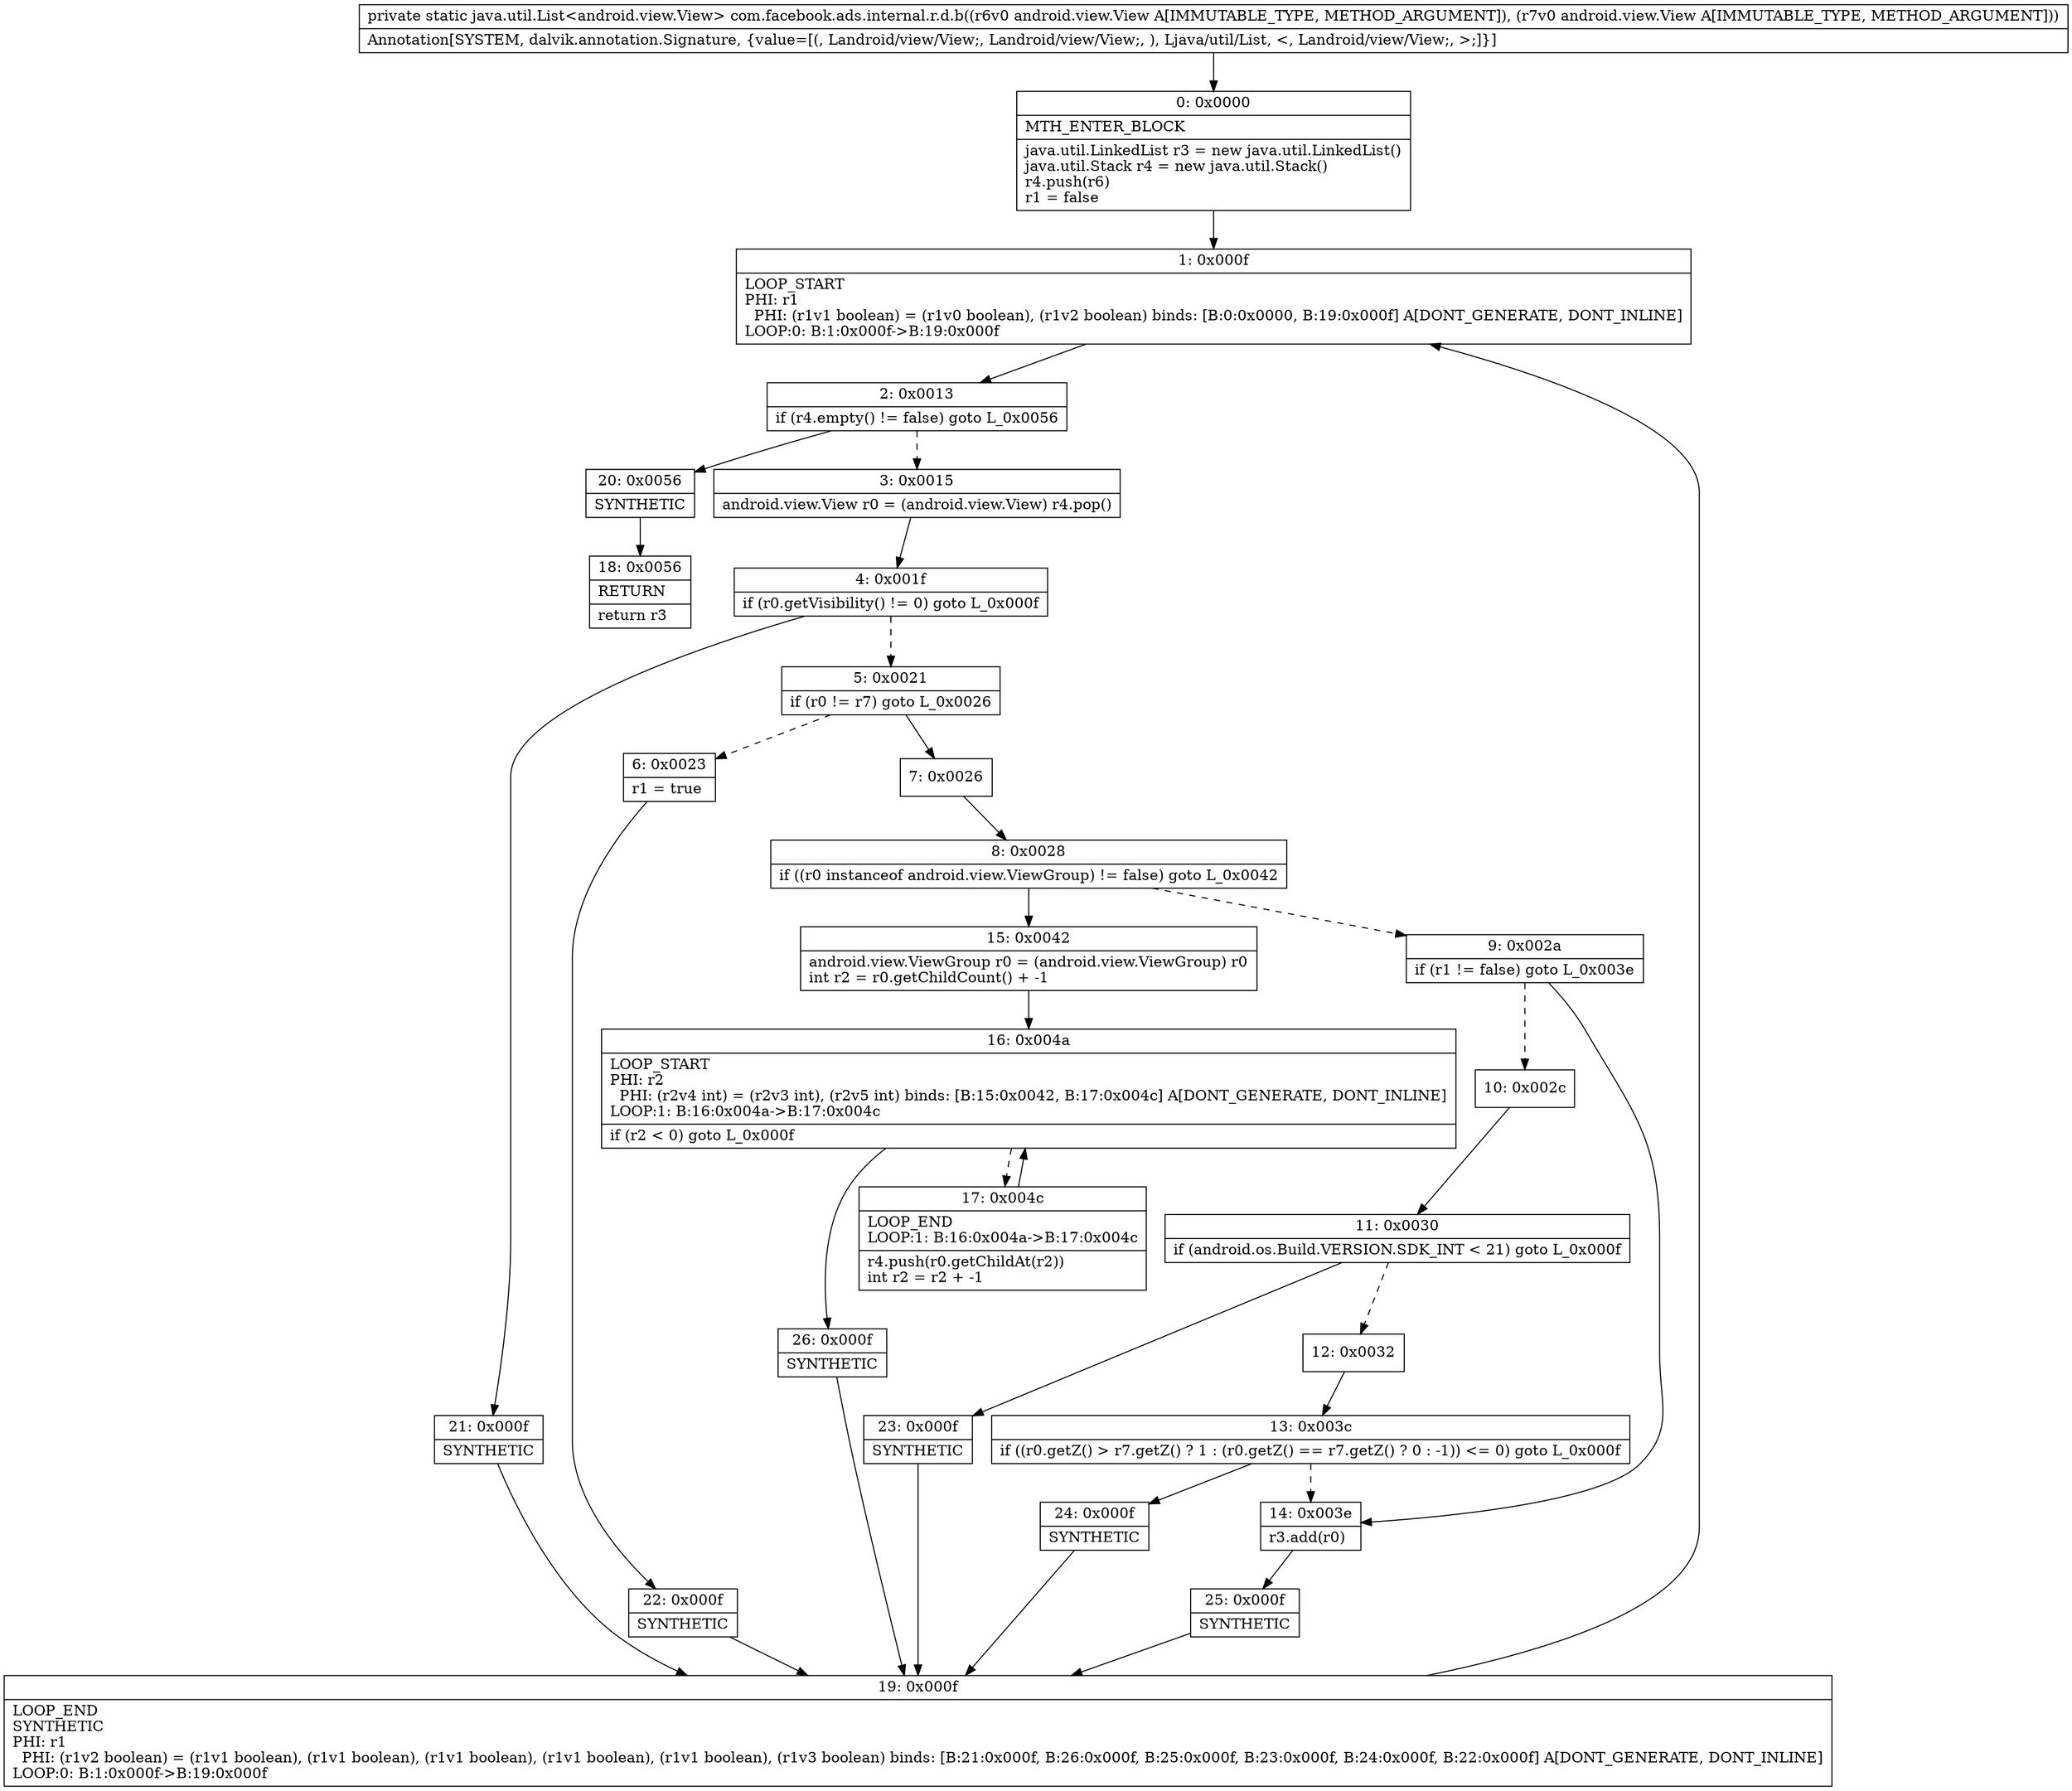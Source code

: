 digraph "CFG forcom.facebook.ads.internal.r.d.b(Landroid\/view\/View;Landroid\/view\/View;)Ljava\/util\/List;" {
Node_0 [shape=record,label="{0\:\ 0x0000|MTH_ENTER_BLOCK\l|java.util.LinkedList r3 = new java.util.LinkedList()\ljava.util.Stack r4 = new java.util.Stack()\lr4.push(r6)\lr1 = false\l}"];
Node_1 [shape=record,label="{1\:\ 0x000f|LOOP_START\lPHI: r1 \l  PHI: (r1v1 boolean) = (r1v0 boolean), (r1v2 boolean) binds: [B:0:0x0000, B:19:0x000f] A[DONT_GENERATE, DONT_INLINE]\lLOOP:0: B:1:0x000f\-\>B:19:0x000f\l}"];
Node_2 [shape=record,label="{2\:\ 0x0013|if (r4.empty() != false) goto L_0x0056\l}"];
Node_3 [shape=record,label="{3\:\ 0x0015|android.view.View r0 = (android.view.View) r4.pop()\l}"];
Node_4 [shape=record,label="{4\:\ 0x001f|if (r0.getVisibility() != 0) goto L_0x000f\l}"];
Node_5 [shape=record,label="{5\:\ 0x0021|if (r0 != r7) goto L_0x0026\l}"];
Node_6 [shape=record,label="{6\:\ 0x0023|r1 = true\l}"];
Node_7 [shape=record,label="{7\:\ 0x0026}"];
Node_8 [shape=record,label="{8\:\ 0x0028|if ((r0 instanceof android.view.ViewGroup) != false) goto L_0x0042\l}"];
Node_9 [shape=record,label="{9\:\ 0x002a|if (r1 != false) goto L_0x003e\l}"];
Node_10 [shape=record,label="{10\:\ 0x002c}"];
Node_11 [shape=record,label="{11\:\ 0x0030|if (android.os.Build.VERSION.SDK_INT \< 21) goto L_0x000f\l}"];
Node_12 [shape=record,label="{12\:\ 0x0032}"];
Node_13 [shape=record,label="{13\:\ 0x003c|if ((r0.getZ() \> r7.getZ() ? 1 : (r0.getZ() == r7.getZ() ? 0 : \-1)) \<= 0) goto L_0x000f\l}"];
Node_14 [shape=record,label="{14\:\ 0x003e|r3.add(r0)\l}"];
Node_15 [shape=record,label="{15\:\ 0x0042|android.view.ViewGroup r0 = (android.view.ViewGroup) r0\lint r2 = r0.getChildCount() + \-1\l}"];
Node_16 [shape=record,label="{16\:\ 0x004a|LOOP_START\lPHI: r2 \l  PHI: (r2v4 int) = (r2v3 int), (r2v5 int) binds: [B:15:0x0042, B:17:0x004c] A[DONT_GENERATE, DONT_INLINE]\lLOOP:1: B:16:0x004a\-\>B:17:0x004c\l|if (r2 \< 0) goto L_0x000f\l}"];
Node_17 [shape=record,label="{17\:\ 0x004c|LOOP_END\lLOOP:1: B:16:0x004a\-\>B:17:0x004c\l|r4.push(r0.getChildAt(r2))\lint r2 = r2 + \-1\l}"];
Node_18 [shape=record,label="{18\:\ 0x0056|RETURN\l|return r3\l}"];
Node_19 [shape=record,label="{19\:\ 0x000f|LOOP_END\lSYNTHETIC\lPHI: r1 \l  PHI: (r1v2 boolean) = (r1v1 boolean), (r1v1 boolean), (r1v1 boolean), (r1v1 boolean), (r1v1 boolean), (r1v3 boolean) binds: [B:21:0x000f, B:26:0x000f, B:25:0x000f, B:23:0x000f, B:24:0x000f, B:22:0x000f] A[DONT_GENERATE, DONT_INLINE]\lLOOP:0: B:1:0x000f\-\>B:19:0x000f\l}"];
Node_20 [shape=record,label="{20\:\ 0x0056|SYNTHETIC\l}"];
Node_21 [shape=record,label="{21\:\ 0x000f|SYNTHETIC\l}"];
Node_22 [shape=record,label="{22\:\ 0x000f|SYNTHETIC\l}"];
Node_23 [shape=record,label="{23\:\ 0x000f|SYNTHETIC\l}"];
Node_24 [shape=record,label="{24\:\ 0x000f|SYNTHETIC\l}"];
Node_25 [shape=record,label="{25\:\ 0x000f|SYNTHETIC\l}"];
Node_26 [shape=record,label="{26\:\ 0x000f|SYNTHETIC\l}"];
MethodNode[shape=record,label="{private static java.util.List\<android.view.View\> com.facebook.ads.internal.r.d.b((r6v0 android.view.View A[IMMUTABLE_TYPE, METHOD_ARGUMENT]), (r7v0 android.view.View A[IMMUTABLE_TYPE, METHOD_ARGUMENT]))  | Annotation[SYSTEM, dalvik.annotation.Signature, \{value=[(, Landroid\/view\/View;, Landroid\/view\/View;, ), Ljava\/util\/List, \<, Landroid\/view\/View;, \>;]\}]\l}"];
MethodNode -> Node_0;
Node_0 -> Node_1;
Node_1 -> Node_2;
Node_2 -> Node_3[style=dashed];
Node_2 -> Node_20;
Node_3 -> Node_4;
Node_4 -> Node_5[style=dashed];
Node_4 -> Node_21;
Node_5 -> Node_6[style=dashed];
Node_5 -> Node_7;
Node_6 -> Node_22;
Node_7 -> Node_8;
Node_8 -> Node_9[style=dashed];
Node_8 -> Node_15;
Node_9 -> Node_10[style=dashed];
Node_9 -> Node_14;
Node_10 -> Node_11;
Node_11 -> Node_12[style=dashed];
Node_11 -> Node_23;
Node_12 -> Node_13;
Node_13 -> Node_14[style=dashed];
Node_13 -> Node_24;
Node_14 -> Node_25;
Node_15 -> Node_16;
Node_16 -> Node_17[style=dashed];
Node_16 -> Node_26;
Node_17 -> Node_16;
Node_19 -> Node_1;
Node_20 -> Node_18;
Node_21 -> Node_19;
Node_22 -> Node_19;
Node_23 -> Node_19;
Node_24 -> Node_19;
Node_25 -> Node_19;
Node_26 -> Node_19;
}

